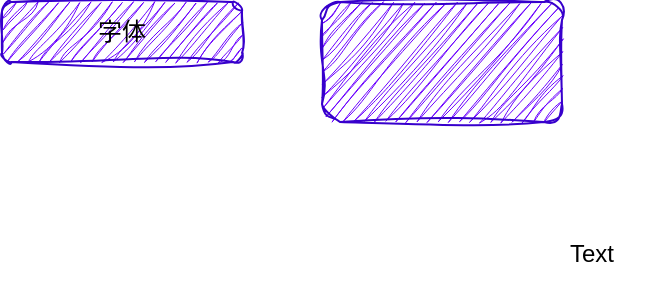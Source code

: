 <mxfile version="26.2.13">
  <diagram name="第 1 页" id="hnUDsFR895pse2CBVE6p">
    <mxGraphModel dx="985" dy="512" grid="0" gridSize="10" guides="1" tooltips="1" connect="1" arrows="1" fold="1" page="1" pageScale="1" pageWidth="827" pageHeight="1169" math="0" shadow="0">
      <root>
        <mxCell id="0" />
        <mxCell id="1" parent="0" />
        <mxCell id="lUhSVOAi8Fo3o7YV4FDi-3" value="字体" style="rounded=1;whiteSpace=wrap;html=1;strokeColor=#3700CC;align=center;verticalAlign=middle;fontFamily=Helvetica;fontSize=12;fontColor=default;fillColor=#6a00ff;sketch=1;curveFitting=1;jiggle=2;" vertex="1" parent="1">
          <mxGeometry x="150" y="210" width="120" height="30" as="geometry" />
        </mxCell>
        <mxCell id="lUhSVOAi8Fo3o7YV4FDi-4" value="" style="rounded=1;whiteSpace=wrap;html=1;sketch=1;jiggle=2;curveFitting=1;strokeColor=#3700CC;align=center;verticalAlign=middle;fontFamily=Helvetica;fontSize=12;fontColor=default;fillColor=#6a00ff;" vertex="1" parent="1">
          <mxGeometry x="310" y="210" width="120" height="60" as="geometry" />
        </mxCell>
        <mxCell id="lUhSVOAi8Fo3o7YV4FDi-5" value="Text" style="text;strokeColor=none;align=center;fillColor=none;html=1;verticalAlign=middle;whiteSpace=wrap;rounded=0;fontFamily=Helvetica;fontSize=12;fontColor=default;" vertex="1" parent="1">
          <mxGeometry x="415" y="321" width="60" height="30" as="geometry" />
        </mxCell>
      </root>
    </mxGraphModel>
  </diagram>
</mxfile>
